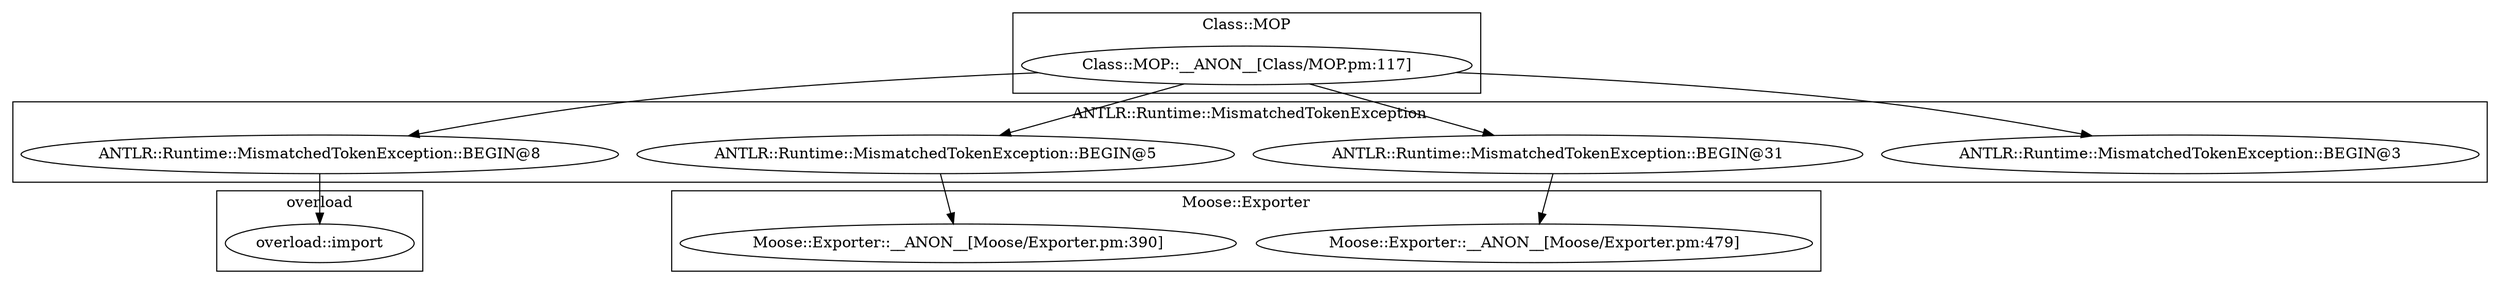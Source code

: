 digraph {
graph [overlap=false]
subgraph cluster_Moose_Exporter {
	label="Moose::Exporter";
	"Moose::Exporter::__ANON__[Moose/Exporter.pm:479]";
	"Moose::Exporter::__ANON__[Moose/Exporter.pm:390]";
}
subgraph cluster_Class_MOP {
	label="Class::MOP";
	"Class::MOP::__ANON__[Class/MOP.pm:117]";
}
subgraph cluster_overload {
	label="overload";
	"overload::import";
}
subgraph cluster_ANTLR_Runtime_MismatchedTokenException {
	label="ANTLR::Runtime::MismatchedTokenException";
	"ANTLR::Runtime::MismatchedTokenException::BEGIN@3";
	"ANTLR::Runtime::MismatchedTokenException::BEGIN@8";
	"ANTLR::Runtime::MismatchedTokenException::BEGIN@5";
	"ANTLR::Runtime::MismatchedTokenException::BEGIN@31";
}
"ANTLR::Runtime::MismatchedTokenException::BEGIN@31" -> "Moose::Exporter::__ANON__[Moose/Exporter.pm:479]";
"Class::MOP::__ANON__[Class/MOP.pm:117]" -> "ANTLR::Runtime::MismatchedTokenException::BEGIN@31";
"ANTLR::Runtime::MismatchedTokenException::BEGIN@8" -> "overload::import";
"Class::MOP::__ANON__[Class/MOP.pm:117]" -> "ANTLR::Runtime::MismatchedTokenException::BEGIN@5";
"Class::MOP::__ANON__[Class/MOP.pm:117]" -> "ANTLR::Runtime::MismatchedTokenException::BEGIN@8";
"ANTLR::Runtime::MismatchedTokenException::BEGIN@5" -> "Moose::Exporter::__ANON__[Moose/Exporter.pm:390]";
"Class::MOP::__ANON__[Class/MOP.pm:117]" -> "ANTLR::Runtime::MismatchedTokenException::BEGIN@3";
}
